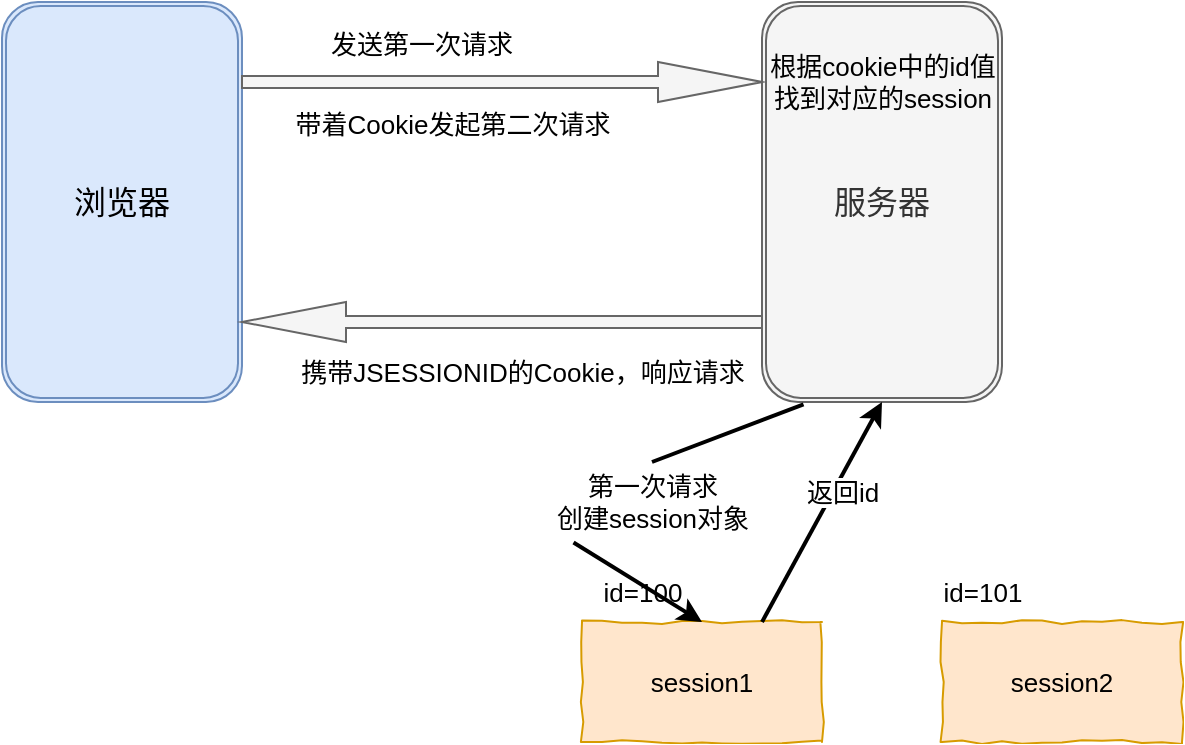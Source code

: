 <mxfile version="20.0.4" type="github">
  <diagram id="Vi_-GPIn4U5mlqOer_0O" name="Page-1">
    <mxGraphModel dx="1038" dy="556" grid="1" gridSize="10" guides="1" tooltips="1" connect="1" arrows="1" fold="1" page="1" pageScale="1" pageWidth="827" pageHeight="1169" background="none" math="0" shadow="0">
      <root>
        <mxCell id="0" />
        <mxCell id="1" parent="0" />
        <mxCell id="j-vh7UEshzy5x7hYCOGh-2" value="&lt;font style=&quot;font-size: 16px;&quot;&gt;浏览器&lt;/font&gt;" style="shape=ext;double=1;rounded=1;whiteSpace=wrap;html=1;fillColor=#dae8fc;strokeColor=#6c8ebf;" vertex="1" parent="1">
          <mxGeometry x="110" y="120" width="120" height="200" as="geometry" />
        </mxCell>
        <mxCell id="j-vh7UEshzy5x7hYCOGh-3" value="&lt;font style=&quot;font-size: 16px;&quot;&gt;服务器&lt;/font&gt;" style="shape=ext;double=1;rounded=1;whiteSpace=wrap;html=1;fillColor=#f5f5f5;fontColor=#333333;strokeColor=#666666;" vertex="1" parent="1">
          <mxGeometry x="490" y="120" width="120" height="200" as="geometry" />
        </mxCell>
        <mxCell id="j-vh7UEshzy5x7hYCOGh-8" value="" style="shape=singleArrow;whiteSpace=wrap;html=1;fontSize=16;fillColor=#f5f5f5;fontColor=#333333;strokeColor=#666666;" vertex="1" parent="1">
          <mxGeometry x="230" y="150" width="260" height="20" as="geometry" />
        </mxCell>
        <mxCell id="j-vh7UEshzy5x7hYCOGh-9" value="" style="shape=singleArrow;direction=west;whiteSpace=wrap;html=1;fontSize=16;fillColor=#f5f5f5;fontColor=#333333;strokeColor=#666666;" vertex="1" parent="1">
          <mxGeometry x="230" y="270" width="260" height="20" as="geometry" />
        </mxCell>
        <mxCell id="j-vh7UEshzy5x7hYCOGh-12" value="&lt;font style=&quot;font-size: 13px;&quot;&gt;发送第一次请求&lt;/font&gt;" style="whiteSpace=wrap;html=1;fontSize=16;fillColor=default;strokeColor=none;" vertex="1" parent="1">
          <mxGeometry x="260" y="130" width="120" height="20" as="geometry" />
        </mxCell>
        <mxCell id="j-vh7UEshzy5x7hYCOGh-19" value="&lt;font style=&quot;font-size: 13px;&quot;&gt;带着Cookie发起第二次请求&lt;/font&gt;" style="text;html=1;align=center;verticalAlign=middle;resizable=0;points=[];autosize=1;strokeColor=none;fillColor=none;fontSize=15;" vertex="1" parent="1">
          <mxGeometry x="245" y="165" width="180" height="30" as="geometry" />
        </mxCell>
        <mxCell id="j-vh7UEshzy5x7hYCOGh-20" value="&lt;span style=&quot;text-align: left;&quot;&gt;携带JSESSIONID的Cookie，响应请求&lt;/span&gt;" style="text;html=1;align=center;verticalAlign=middle;resizable=0;points=[];autosize=1;strokeColor=none;fillColor=none;fontSize=13;" vertex="1" parent="1">
          <mxGeometry x="245" y="290" width="250" height="30" as="geometry" />
        </mxCell>
        <mxCell id="j-vh7UEshzy5x7hYCOGh-21" value="根据cookie中的id值&lt;br&gt;找到对应的session" style="text;html=1;align=center;verticalAlign=middle;resizable=0;points=[];autosize=1;strokeColor=none;fillColor=none;fontSize=13;" vertex="1" parent="1">
          <mxGeometry x="480" y="140" width="140" height="40" as="geometry" />
        </mxCell>
        <mxCell id="j-vh7UEshzy5x7hYCOGh-22" value="session1" style="rounded=0;whiteSpace=wrap;html=1;fontSize=13;fillColor=#ffe6cc;strokeColor=#d79b00;comic=1;" vertex="1" parent="1">
          <mxGeometry x="400" y="430" width="120" height="60" as="geometry" />
        </mxCell>
        <mxCell id="j-vh7UEshzy5x7hYCOGh-23" value="session2" style="rounded=0;whiteSpace=wrap;html=1;fontSize=13;fillColor=#ffe6cc;strokeColor=#d79b00;comic=1;" vertex="1" parent="1">
          <mxGeometry x="580" y="430" width="120" height="60" as="geometry" />
        </mxCell>
        <mxCell id="j-vh7UEshzy5x7hYCOGh-24" value="id=100" style="text;html=1;align=center;verticalAlign=middle;resizable=0;points=[];autosize=1;strokeColor=none;fillColor=none;fontSize=13;" vertex="1" parent="1">
          <mxGeometry x="400" y="400" width="60" height="30" as="geometry" />
        </mxCell>
        <mxCell id="j-vh7UEshzy5x7hYCOGh-25" value="id=101" style="text;html=1;align=center;verticalAlign=middle;resizable=0;points=[];autosize=1;strokeColor=none;fillColor=none;fontSize=13;" vertex="1" parent="1">
          <mxGeometry x="570" y="400" width="60" height="30" as="geometry" />
        </mxCell>
        <mxCell id="j-vh7UEshzy5x7hYCOGh-26" value="" style="endArrow=classic;html=1;rounded=0;fontSize=13;targetPerimeterSpacing=1;strokeWidth=2;exitX=0.173;exitY=1.006;exitDx=0;exitDy=0;exitPerimeter=0;entryX=0.5;entryY=0;entryDx=0;entryDy=0;startArrow=none;" edge="1" parent="1" source="j-vh7UEshzy5x7hYCOGh-27" target="j-vh7UEshzy5x7hYCOGh-22">
          <mxGeometry width="50" height="50" relative="1" as="geometry">
            <mxPoint x="500" y="420" as="sourcePoint" />
            <mxPoint x="550" y="370" as="targetPoint" />
          </mxGeometry>
        </mxCell>
        <mxCell id="j-vh7UEshzy5x7hYCOGh-27" value="第一次请求&lt;br&gt;创建session对象" style="text;html=1;align=center;verticalAlign=middle;resizable=0;points=[];autosize=1;strokeColor=none;fillColor=none;fontSize=13;" vertex="1" parent="1">
          <mxGeometry x="375" y="350" width="120" height="40" as="geometry" />
        </mxCell>
        <mxCell id="j-vh7UEshzy5x7hYCOGh-29" value="" style="endArrow=none;html=1;rounded=0;fontSize=13;strokeWidth=2;exitX=0.173;exitY=1.006;exitDx=0;exitDy=0;exitPerimeter=0;entryX=0.5;entryY=0;entryDx=0;entryDy=0;" edge="1" parent="1" source="j-vh7UEshzy5x7hYCOGh-3" target="j-vh7UEshzy5x7hYCOGh-27">
          <mxGeometry width="50" height="50" relative="1" as="geometry">
            <mxPoint x="510.76" y="321.2" as="sourcePoint" />
            <mxPoint x="460" y="430" as="targetPoint" />
          </mxGeometry>
        </mxCell>
        <mxCell id="j-vh7UEshzy5x7hYCOGh-30" value="" style="endArrow=classic;html=1;rounded=0;fontSize=13;targetPerimeterSpacing=1;strokeWidth=2;entryX=0.5;entryY=1;entryDx=0;entryDy=0;exitX=0.75;exitY=0;exitDx=0;exitDy=0;" edge="1" parent="1" source="j-vh7UEshzy5x7hYCOGh-22" target="j-vh7UEshzy5x7hYCOGh-3">
          <mxGeometry width="50" height="50" relative="1" as="geometry">
            <mxPoint x="500" y="420" as="sourcePoint" />
            <mxPoint x="550" y="370" as="targetPoint" />
          </mxGeometry>
        </mxCell>
        <mxCell id="j-vh7UEshzy5x7hYCOGh-31" value="返回id" style="edgeLabel;html=1;align=center;verticalAlign=middle;resizable=0;points=[];fontSize=13;" vertex="1" connectable="0" parent="j-vh7UEshzy5x7hYCOGh-30">
          <mxGeometry x="0.225" y="-4" relative="1" as="geometry">
            <mxPoint as="offset" />
          </mxGeometry>
        </mxCell>
      </root>
    </mxGraphModel>
  </diagram>
</mxfile>
